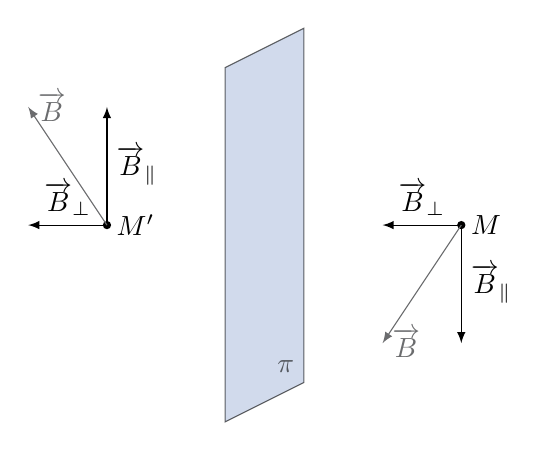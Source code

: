 \begin{tikzpicture}[
  >=latex, %
  mark coordinate/.style={inner sep=0pt,outer sep=0pt,minimum size=3pt,
    fill=black,circle}]
  \sf
  % Colors
  \definecolor{red}{RGB}{221,42,43}
  \definecolor{green}{RGB}{132,184,24}
  \definecolor{blue}{RGB}{0,51,153}
  \definecolor{orange}{RGB}{192,128,64}
  \definecolor{gray}{RGB}{107,108,110}

  \draw[fill=blue!30,opacity=0.6] (0,2) -- (1,2.5) -- (1,-2) node[above left] {$\pi$} -- (0,-2.5) -- cycle;

  \begin{scope}[yshift=0.5cm]
    \draw[black,->] (3,-0.5) node[mark coordinate] {} node[right] {$M$} -- (2,-0.5) node[midway, above] {$\overrightarrow{B}_\perp$};
    \draw[black,->] (3,-0.5) -- (3,-2.0) node[midway, right] {$\overrightarrow{B}_\parallel$};
    \draw[gray,->] (3,-0.5) -- (2,-2.0) node[right] {$\overrightarrow{B}$};
  \end{scope}

  \begin{scope}[yshift=0.5cm, xshift=-4.5cm]
    \draw[black,->] (3,-0.5) node[mark coordinate] {} node[right] {$M'$} -- (2,-0.5) node[midway, above] {$\overrightarrow{B}_\perp$};
    \draw[black,->] (3,-0.5) -- (3,1.0) node[midway, right] {$\overrightarrow{B}_\parallel$};
    \draw[gray,->] (3,-0.5) -- (2,1.0) node[right] {$\overrightarrow{B}$};
  \end{scope}

\end{tikzpicture}%

%% Configure (x)emacs for this file ...
%% Local Variables:
%% mode: latex
%% End:
